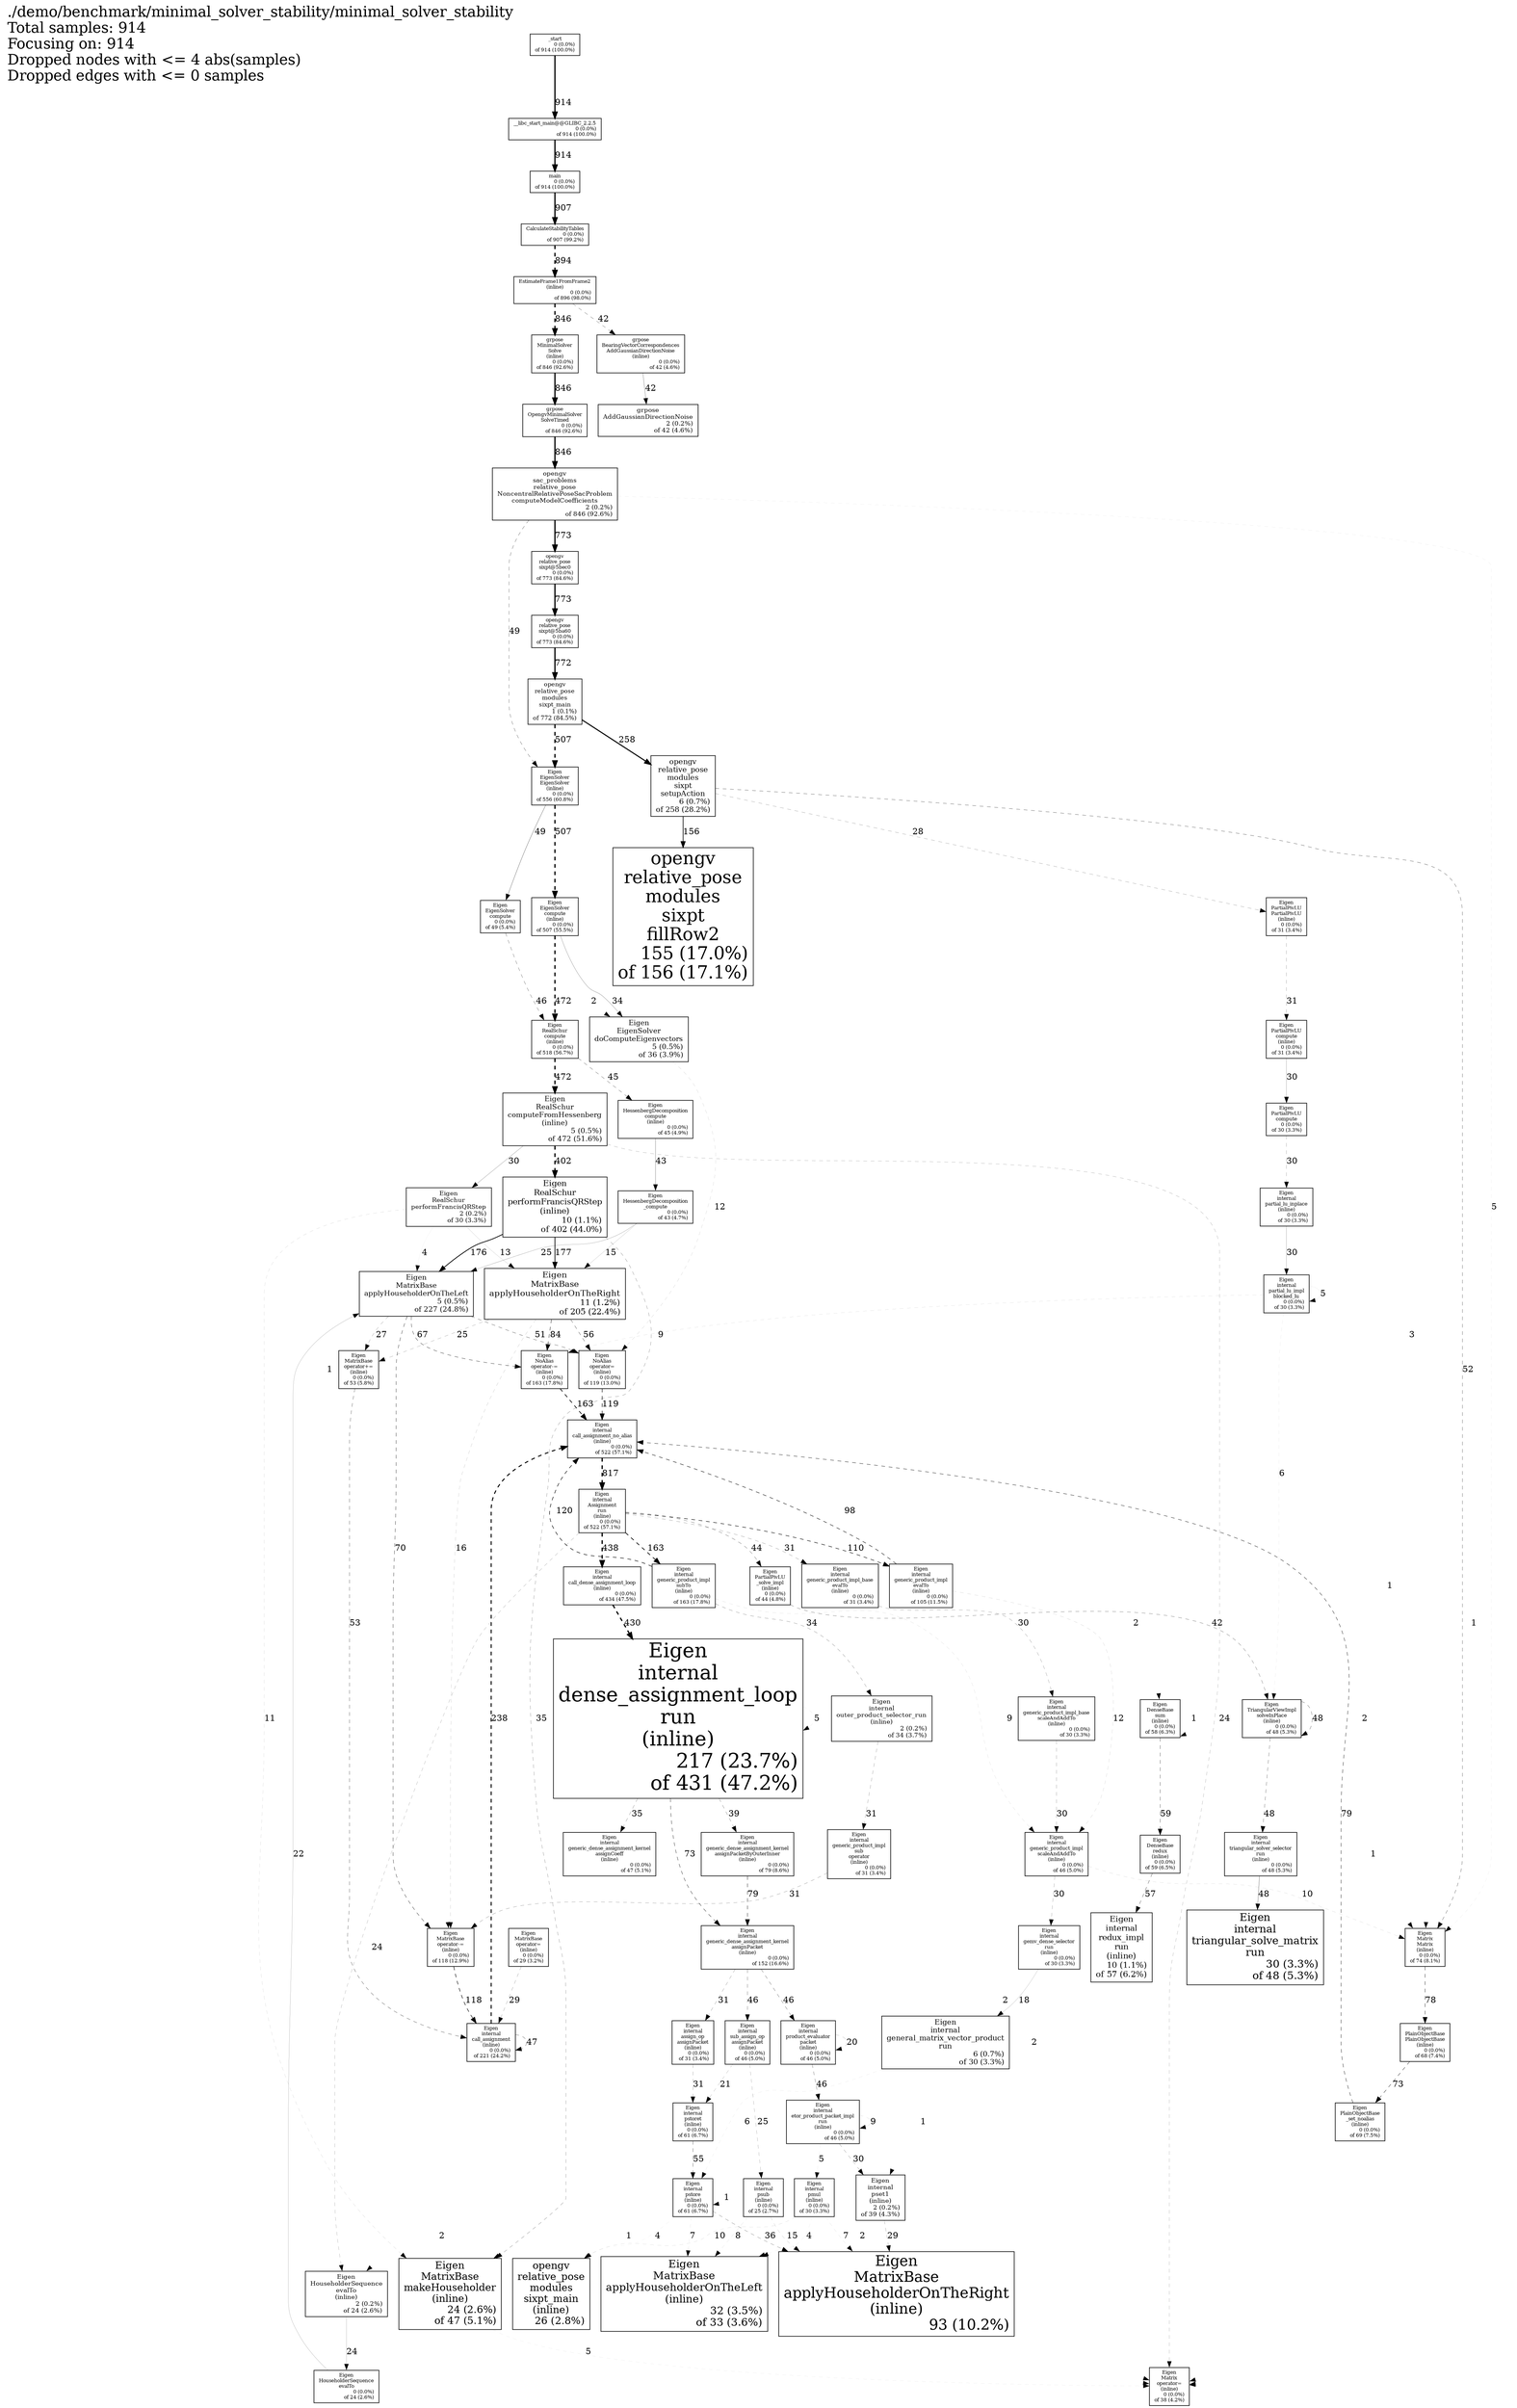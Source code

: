 digraph "./demo/benchmark/minimal_solver_stability/minimal_solver_stability; 914 samples" {
node [width=0.375,height=0.25];
Legend [shape=box,fontsize=24,shape=plaintext,label="./demo/benchmark/minimal_solver_stability/minimal_solver_stability\lTotal samples: 914\lFocusing on: 914\lDropped nodes with <= 4 abs(samples)\lDropped edges with <= 0 samples\l"];
N1 [label="__libc_start_main@@GLIBC_2.2.5\n0 (0.0%)\rof 914 (100.0%)\r",shape=box,fontsize=8.0];
N2 [label="_start\n0 (0.0%)\rof 914 (100.0%)\r",shape=box,fontsize=8.0];
N3 [label="main\n0 (0.0%)\rof 914 (100.0%)\r",shape=box,fontsize=8.0];
N4 [label="CalculateStabilityTables\n0 (0.0%)\rof 907 (99.2%)\r",shape=box,fontsize=8.0];
N5 [label="EstimateFrame1FromFrame2\n(inline)\n0 (0.0%)\rof 896 (98.0%)\r",shape=box,fontsize=8.0];
N6 [label="grpose\nMinimalSolver\nSolve\n(inline)\n0 (0.0%)\rof 846 (92.6%)\r",shape=box,fontsize=8.0];
N7 [label="grpose\nOpengvMinimalSolver\nSolveTimed\n0 (0.0%)\rof 846 (92.6%)\r",shape=box,fontsize=8.0];
N8 [label="opengv\nsac_problems\nrelative_pose\nNoncentralRelativePoseSacProblem\ncomputeModelCoefficients\n2 (0.2%)\rof 846 (92.6%)\r",shape=box,fontsize=10.3];
N9 [label="opengv\nrelative_pose\nsixpt@5ba60\n0 (0.0%)\rof 773 (84.6%)\r",shape=box,fontsize=8.0];
N10 [label="opengv\nrelative_pose\nsixpt@5bec0\n0 (0.0%)\rof 773 (84.6%)\r",shape=box,fontsize=8.0];
N11 [label="opengv\nrelative_pose\nmodules\nsixpt_main\n1 (0.1%)\rof 772 (84.5%)\r",shape=box,fontsize=9.7];
N12 [label="Eigen\nEigenSolver\nEigenSolver\n(inline)\n0 (0.0%)\rof 556 (60.8%)\r",shape=box,fontsize=8.0];
N13 [label="Eigen\ninternal\nAssignment\nrun\n(inline)\n0 (0.0%)\rof 522 (57.1%)\r",shape=box,fontsize=8.0];
N14 [label="Eigen\ninternal\ncall_assignment_no_alias\n(inline)\n0 (0.0%)\rof 522 (57.1%)\r",shape=box,fontsize=8.0];
N15 [label="Eigen\nRealSchur\ncompute\n(inline)\n0 (0.0%)\rof 518 (56.7%)\r",shape=box,fontsize=8.0];
N16 [label="Eigen\nEigenSolver\ncompute\n(inline)\n0 (0.0%)\rof 507 (55.5%)\r",shape=box,fontsize=8.0];
N17 [label="Eigen\nRealSchur\ncomputeFromHessenberg\n(inline)\n5 (0.5%)\rof 472 (51.6%)\r",shape=box,fontsize=11.7];
N18 [label="Eigen\ninternal\ncall_dense_assignment_loop\n(inline)\n0 (0.0%)\rof 434 (47.5%)\r",shape=box,fontsize=8.0];
N19 [label="Eigen\ninternal\ndense_assignment_loop\nrun\n(inline)\n217 (23.7%)\rof 431 (47.2%)\r",shape=box,fontsize=32.4];
N20 [label="Eigen\nRealSchur\nperformFrancisQRStep\n(inline)\n10 (1.1%)\rof 402 (44.0%)\r",shape=box,fontsize=13.2];
N21 [label="opengv\nrelative_pose\nmodules\nsixpt\nsetupAction\n6 (0.7%)\rof 258 (28.2%)\r",shape=box,fontsize=12.1];
N22 [label="Eigen\nMatrixBase\napplyHouseholderOnTheLeft\n5 (0.5%)\rof 227 (24.8%)\r",shape=box,fontsize=11.7];
N23 [label="Eigen\ninternal\ncall_assignment\n(inline)\n0 (0.0%)\rof 221 (24.2%)\r",shape=box,fontsize=8.0];
N24 [label="Eigen\nMatrixBase\napplyHouseholderOnTheRight\n11 (1.2%)\rof 205 (22.4%)\r",shape=box,fontsize=13.5];
N25 [label="Eigen\nNoAlias\noperator-=\n(inline)\n0 (0.0%)\rof 163 (17.8%)\r",shape=box,fontsize=8.0];
N26 [label="Eigen\ninternal\ngeneric_product_impl\nsubTo\n(inline)\n0 (0.0%)\rof 163 (17.8%)\r",shape=box,fontsize=8.0];
N27 [label="opengv\nrelative_pose\nmodules\nsixpt\nfillRow2\n155 (17.0%)\rof 156 (17.1%)\r",shape=box,fontsize=28.6];
N28 [label="Eigen\ninternal\ngeneric_dense_assignment_kernel\nassignPacket\n(inline)\n0 (0.0%)\rof 152 (16.6%)\r",shape=box,fontsize=8.0];
N29 [label="Eigen\nNoAlias\noperator=\n(inline)\n0 (0.0%)\rof 119 (13.0%)\r",shape=box,fontsize=8.0];
N30 [label="Eigen\nMatrixBase\noperator-=\n(inline)\n0 (0.0%)\rof 118 (12.9%)\r",shape=box,fontsize=8.0];
N31 [label="Eigen\ninternal\ngeneric_product_impl\nevalTo\n(inline)\n0 (0.0%)\rof 105 (11.5%)\r",shape=box,fontsize=8.0];
N32 [label="Eigen\nMatrixBase\napplyHouseholderOnTheRight\n(inline)\n93 (10.2%)\r",shape=box,fontsize=23.9];
N33 [label="Eigen\ninternal\ngeneric_dense_assignment_kernel\nassignPacketByOuterInner\n(inline)\n0 (0.0%)\rof 79 (8.6%)\r",shape=box,fontsize=8.0];
N34 [label="Eigen\nMatrix\nMatrix\n(inline)\n0 (0.0%)\rof 74 (8.1%)\r",shape=box,fontsize=8.0];
N35 [label="Eigen\nPlainObjectBase\n_set_noalias\n(inline)\n0 (0.0%)\rof 69 (7.5%)\r",shape=box,fontsize=8.0];
N36 [label="Eigen\nPlainObjectBase\nPlainObjectBase\n(inline)\n0 (0.0%)\rof 68 (7.4%)\r",shape=box,fontsize=8.0];
N37 [label="Eigen\ninternal\npstore\n(inline)\n0 (0.0%)\rof 61 (6.7%)\r",shape=box,fontsize=8.0];
N38 [label="Eigen\ninternal\npstoret\n(inline)\n0 (0.0%)\rof 61 (6.7%)\r",shape=box,fontsize=8.0];
N39 [label="Eigen\nDenseBase\nredux\n(inline)\n0 (0.0%)\rof 59 (6.5%)\r",shape=box,fontsize=8.0];
N40 [label="Eigen\nDenseBase\nsum\n(inline)\n0 (0.0%)\rof 58 (6.3%)\r",shape=box,fontsize=8.0];
N41 [label="Eigen\ninternal\nredux_impl\nrun\n(inline)\n10 (1.1%)\rof 57 (6.2%)\r",shape=box,fontsize=13.2];
N42 [label="Eigen\nMatrixBase\noperator+=\n(inline)\n0 (0.0%)\rof 53 (5.8%)\r",shape=box,fontsize=8.0];
N43 [label="Eigen\nEigenSolver\ncompute\n0 (0.0%)\rof 49 (5.4%)\r",shape=box,fontsize=8.0];
N44 [label="Eigen\nTriangularViewImpl\nsolveInPlace\n(inline)\n0 (0.0%)\rof 48 (5.3%)\r",shape=box,fontsize=8.0];
N45 [label="Eigen\ninternal\ntriangular_solve_matrix\nrun\n30 (3.3%)\rof 48 (5.3%)\r",shape=box,fontsize=17.1];
N46 [label="Eigen\ninternal\ntriangular_solver_selector\nrun\n(inline)\n0 (0.0%)\rof 48 (5.3%)\r",shape=box,fontsize=8.0];
N47 [label="Eigen\nMatrixBase\nmakeHouseholder\n(inline)\n24 (2.6%)\rof 47 (5.1%)\r",shape=box,fontsize=16.1];
N48 [label="Eigen\ninternal\ngeneric_dense_assignment_kernel\nassignCoeff\n(inline)\n0 (0.0%)\rof 47 (5.1%)\r",shape=box,fontsize=8.0];
N49 [label="Eigen\ninternal\netor_product_packet_impl\nrun\n(inline)\n0 (0.0%)\rof 46 (5.0%)\r",shape=box,fontsize=8.0];
N50 [label="Eigen\ninternal\ngeneric_product_impl\nscaleAndAddTo\n(inline)\n0 (0.0%)\rof 46 (5.0%)\r",shape=box,fontsize=8.0];
N51 [label="Eigen\ninternal\nproduct_evaluator\npacket\n(inline)\n0 (0.0%)\rof 46 (5.0%)\r",shape=box,fontsize=8.0];
N52 [label="Eigen\ninternal\nsub_assign_op\nassignPacket\n(inline)\n0 (0.0%)\rof 46 (5.0%)\r",shape=box,fontsize=8.0];
N53 [label="Eigen\nHessenbergDecomposition\ncompute\n(inline)\n0 (0.0%)\rof 45 (4.9%)\r",shape=box,fontsize=8.0];
N54 [label="Eigen\nPartialPivLU\n_solve_impl\n(inline)\n0 (0.0%)\rof 44 (4.8%)\r",shape=box,fontsize=8.0];
N55 [label="Eigen\nHessenbergDecomposition\n_compute\n0 (0.0%)\rof 43 (4.7%)\r",shape=box,fontsize=8.0];
N56 [label="grpose\nAddGaussianDirectionNoise\n2 (0.2%)\rof 42 (4.6%)\r",shape=box,fontsize=10.3];
N57 [label="grpose\nBearingVectorCorrespondences\nAddGaussianDirectionNoise\n(inline)\n0 (0.0%)\rof 42 (4.6%)\r",shape=box,fontsize=8.0];
N58 [label="Eigen\ninternal\npset1\n(inline)\n2 (0.2%)\rof 39 (4.3%)\r",shape=box,fontsize=10.3];
N59 [label="Eigen\nMatrix\noperator=\n(inline)\n0 (0.0%)\rof 38 (4.2%)\r",shape=box,fontsize=8.0];
N60 [label="Eigen\nEigenSolver\ndoComputeEigenvectors\n5 (0.5%)\rof 36 (3.9%)\r",shape=box,fontsize=11.7];
N61 [label="Eigen\ninternal\nouter_product_selector_run\n(inline)\n2 (0.2%)\rof 34 (3.7%)\r",shape=box,fontsize=10.3];
N62 [label="Eigen\nMatrixBase\napplyHouseholderOnTheLeft\n(inline)\n32 (3.5%)\rof 33 (3.6%)\r",shape=box,fontsize=17.4];
N63 [label="Eigen\nPartialPivLU\nPartialPivLU\n(inline)\n0 (0.0%)\rof 31 (3.4%)\r",shape=box,fontsize=8.0];
N64 [label="Eigen\nPartialPivLU\ncompute\n(inline)\n0 (0.0%)\rof 31 (3.4%)\r",shape=box,fontsize=8.0];
N65 [label="Eigen\ninternal\nassign_op\nassignPacket\n(inline)\n0 (0.0%)\rof 31 (3.4%)\r",shape=box,fontsize=8.0];
N66 [label="Eigen\ninternal\ngeneric_product_impl\nsub\noperator\n(inline)\n0 (0.0%)\rof 31 (3.4%)\r",shape=box,fontsize=8.0];
N67 [label="Eigen\ninternal\ngeneric_product_impl_base\nevalTo\n(inline)\n0 (0.0%)\rof 31 (3.4%)\r",shape=box,fontsize=8.0];
N68 [label="Eigen\nPartialPivLU\ncompute\n0 (0.0%)\rof 30 (3.3%)\r",shape=box,fontsize=8.0];
N69 [label="Eigen\nRealSchur\nperformFrancisQRStep\n2 (0.2%)\rof 30 (3.3%)\r",shape=box,fontsize=10.3];
N70 [label="Eigen\ninternal\ngemv_dense_selector\nrun\n(inline)\n0 (0.0%)\rof 30 (3.3%)\r",shape=box,fontsize=8.0];
N71 [label="Eigen\ninternal\ngeneral_matrix_vector_product\nrun\n6 (0.7%)\rof 30 (3.3%)\r",shape=box,fontsize=12.1];
N72 [label="Eigen\ninternal\ngeneric_product_impl_base\nscaleAndAddTo\n(inline)\n0 (0.0%)\rof 30 (3.3%)\r",shape=box,fontsize=8.0];
N73 [label="Eigen\ninternal\npartial_lu_impl\nblocked_lu\n0 (0.0%)\rof 30 (3.3%)\r",shape=box,fontsize=8.0];
N74 [label="Eigen\ninternal\npartial_lu_inplace\n(inline)\n0 (0.0%)\rof 30 (3.3%)\r",shape=box,fontsize=8.0];
N75 [label="Eigen\ninternal\npmul\n(inline)\n0 (0.0%)\rof 30 (3.3%)\r",shape=box,fontsize=8.0];
N76 [label="Eigen\nMatrixBase\noperator=\n(inline)\n0 (0.0%)\rof 29 (3.2%)\r",shape=box,fontsize=8.0];
N77 [label="opengv\nrelative_pose\nmodules\nsixpt_main\n(inline)\n26 (2.8%)\r",shape=box,fontsize=16.4];
N78 [label="Eigen\ninternal\npsub\n(inline)\n0 (0.0%)\rof 25 (2.7%)\r",shape=box,fontsize=8.0];
N79 [label="Eigen\nHouseholderSequence\nevalTo\n0 (0.0%)\rof 24 (2.6%)\r",shape=box,fontsize=8.0];
N80 [label="Eigen\nHouseholderSequence\nevalTo\n(inline)\n2 (0.2%)\rof 24 (2.6%)\r",shape=box,fontsize=10.3];
N2 -> N1 [label=914, weight=118, style="setlinewidth(2.000000)"];
N1 -> N3 [label=914, weight=118, style="setlinewidth(2.000000)"];
N3 -> N4 [label=907, weight=117, style="setlinewidth(2.000000)"];
N4 -> N5 [label=894, weight=116, style="setlinewidth(2.000000),dashed"];
N7 -> N8 [label=846, weight=111, style="setlinewidth(2.000000)"];
N5 -> N6 [label=846, weight=111, style="setlinewidth(2.000000),dashed"];
N6 -> N7 [label=846, weight=111, style="setlinewidth(2.000000)"];
N14 -> N13 [label=817, weight=109, style="setlinewidth(2.000000),dashed"];
N8 -> N10 [label=773, weight=105, style="setlinewidth(2.000000)"];
N10 -> N9 [label=773, weight=105, style="setlinewidth(2.000000)"];
N9 -> N11 [label=772, weight=105, style="setlinewidth(2.000000)"];
N11 -> N12 [label=507, weight=78, style="setlinewidth(2.000000),dashed"];
N12 -> N16 [label=507, weight=78, style="setlinewidth(2.000000),dashed"];
N16 -> N15 [label=472, weight=74, style="setlinewidth(2.000000),dashed"];
N15 -> N17 [label=472, weight=74, style="setlinewidth(2.000000),dashed"];
N13 -> N18 [label=438, weight=70, style="setlinewidth(2.000000),dashed"];
N18 -> N19 [label=430, weight=69, style="setlinewidth(2.000000),dashed"];
N17 -> N20 [label=402, weight=66, style="setlinewidth(2.000000),dashed"];
N11 -> N21 [label=258, weight=48, style="setlinewidth(1.693654)"];
N23 -> N14 [label=238, weight=46, style="setlinewidth(1.562363),dashed"];
N20 -> N24 [label=177, weight=37, style="setlinewidth(1.161926)"];
N20 -> N22 [label=176, weight=37, style="setlinewidth(1.155361)"];
N13 -> N26 [label=163, weight=35, style="setlinewidth(1.070022),dashed"];
N25 -> N14 [label=163, weight=35, style="setlinewidth(1.070022),dashed"];
N21 -> N27 [label=156, weight=34, style="setlinewidth(1.024070)"];
N26 -> N14 [label=120, weight=28, style="setlinewidth(0.787746),dashed"];
N29 -> N14 [label=119, weight=28, style="setlinewidth(0.781182),dashed"];
N30 -> N23 [label=118, weight=28, style="setlinewidth(0.774617),dashed"];
N13 -> N31 [label=110, weight=26, style="setlinewidth(0.722101),dashed"];
N31 -> N14 [label=98, weight=24, style="setlinewidth(0.643326),dashed"];
N24 -> N25 [label=84, weight=22, style="setlinewidth(0.551422),dashed"];
N33 -> N28 [label=79, weight=21, style="setlinewidth(0.518600),dashed"];
N35 -> N14 [label=79, weight=21, style="setlinewidth(0.518600),dashed"];
N34 -> N36 [label=78, weight=21, style="setlinewidth(0.512035),dashed"];
N19 -> N28 [label=73, weight=20, style="setlinewidth(0.479212),dashed"];
N36 -> N35 [label=73, weight=20, style="setlinewidth(0.479212),dashed"];
N22 -> N30 [label=70, weight=19, style="setlinewidth(0.459519),dashed"];
N22 -> N25 [label=67, weight=18, style="setlinewidth(0.439825),dashed"];
N40 -> N39 [label=59, weight=17, style="setlinewidth(0.387309),dashed"];
N39 -> N41 [label=57, weight=16, style="setlinewidth(0.374179),dashed"];
N24 -> N29 [label=56, weight=16, style="setlinewidth(0.367615),dashed"];
N38 -> N37 [label=55, weight=16, style="setlinewidth(0.361050),dashed"];
N42 -> N23 [label=53, weight=16, style="setlinewidth(0.347921),dashed"];
N21 -> N34 [label=52, weight=15, style="setlinewidth(0.341357),dashed"];
N22 -> N29 [label=51, weight=15, style="setlinewidth(0.334792),dashed"];
N8 -> N12 [label=49, weight=15, style="setlinewidth(0.321663),dashed"];
N12 -> N43 [label=49, weight=15, style="setlinewidth(0.321663)"];
N44 -> N46 [label=48, weight=15, style="setlinewidth(0.315098),dashed"];
N46 -> N45 [label=48, weight=15, style="setlinewidth(0.315098)"];
N44 -> N44 [label=48, weight=15, style="setlinewidth(0.315098),dashed"];
N23 -> N23 [label=47, weight=14, style="setlinewidth(0.308534),dashed"];
N28 -> N52 [label=46, weight=14, style="setlinewidth(0.301969),dashed"];
N51 -> N49 [label=46, weight=14, style="setlinewidth(0.301969),dashed"];
N28 -> N51 [label=46, weight=14, style="setlinewidth(0.301969),dashed"];
N43 -> N15 [label=46, weight=14, style="setlinewidth(0.301969),dashed"];
N15 -> N53 [label=45, weight=14, style="setlinewidth(0.295405),dashed"];
N13 -> N54 [label=44, weight=14, style="setlinewidth(0.288840),dashed"];
N53 -> N55 [label=43, weight=13, style="setlinewidth(0.282276)"];
N54 -> N44 [label=42, weight=13, style="setlinewidth(0.275711),dashed"];
N57 -> N56 [label=42, weight=13, style="setlinewidth(0.275711)"];
N5 -> N57 [label=42, weight=13, style="setlinewidth(0.275711),dashed"];
N19 -> N33 [label=39, weight=12, style="setlinewidth(0.256018),dashed"];
N37 -> N32 [label=36, weight=12, style="setlinewidth(0.236324),dashed"];
N20 -> N47 [label=35, weight=12, style="setlinewidth(0.229759),dashed"];
N19 -> N48 [label=35, weight=12, style="setlinewidth(0.229759),dashed"];
N16 -> N60 [label=34, weight=11, style="setlinewidth(0.223195)"];
N26 -> N61 [label=34, weight=11, style="setlinewidth(0.223195),dashed"];
N28 -> N65 [label=31, weight=11, style="setlinewidth(0.203501),dashed"];
N63 -> N64 [label=31, weight=11, style="setlinewidth(0.203501),dashed"];
N13 -> N67 [label=31, weight=11, style="setlinewidth(0.203501),dashed"];
N66 -> N30 [label=31, weight=11, style="setlinewidth(0.203501),dashed"];
N65 -> N38 [label=31, weight=11, style="setlinewidth(0.203501),dashed"];
N61 -> N66 [label=31, weight=11, style="setlinewidth(0.203501),dashed"];
N50 -> N70 [label=30, weight=10, style="setlinewidth(0.196937),dashed"];
N64 -> N68 [label=30, weight=10, style="setlinewidth(0.196937)"];
N67 -> N72 [label=30, weight=10, style="setlinewidth(0.196937),dashed"];
N72 -> N50 [label=30, weight=10, style="setlinewidth(0.196937),dashed"];
N17 -> N69 [label=30, weight=10, style="setlinewidth(0.196937)"];
N68 -> N74 [label=30, weight=10, style="setlinewidth(0.196937),dashed"];
N49 -> N58 [label=30, weight=10, style="setlinewidth(0.196937),dashed"];
N74 -> N73 [label=30, weight=10, style="setlinewidth(0.196937)"];
N58 -> N32 [label=29, weight=10, style="setlinewidth(0.190372),dashed"];
N76 -> N23 [label=29, weight=10, style="setlinewidth(0.190372),dashed"];
N21 -> N63 [label=28, weight=10, style="setlinewidth(0.183807),dashed"];
N22 -> N42 [label=27, weight=10, style="setlinewidth(0.177243),dashed"];
N52 -> N78 [label=25, weight=9, style="setlinewidth(0.164114),dashed"];
N55 -> N22 [label=25, weight=9, style="setlinewidth(0.164114)"];
N24 -> N42 [label=25, weight=9, style="setlinewidth(0.164114),dashed"];
N13 -> N80 [label=24, weight=9, style="setlinewidth(0.157549),dashed"];
N17 -> N59 [label=24, weight=9, style="setlinewidth(0.157549),dashed"];
N80 -> N79 [label=24, weight=9, style="setlinewidth(0.157549)"];
N79 -> N22 [label=22, weight=8, style="setlinewidth(0.144420)"];
N52 -> N38 [label=21, weight=8, style="setlinewidth(0.137856),dashed"];
N51 -> N51 [label=20, weight=8, style="setlinewidth(0.131291),dashed"];
N70 -> N71 [label=18, weight=7, style="setlinewidth(0.118162)"];
N24 -> N30 [label=16, weight=6, style="setlinewidth(0.105033),dashed"];
N55 -> N24 [label=15, weight=6, style="setlinewidth(0.098468)"];
N78 -> N32 [label=15, weight=6, style="setlinewidth(0.098468),dashed"];
N69 -> N24 [label=13, weight=6, style="setlinewidth(0.085339)"];
N60 -> N29 [label=12, weight=5, style="setlinewidth(0.078775),dashed"];
N31 -> N50 [label=12, weight=5, style="setlinewidth(0.078775),dashed"];
N69 -> N47 [label=11, weight=5, style="setlinewidth(0.072210),dashed"];
N75 -> N77 [label=10, weight=5, style="setlinewidth(0.065646),dashed"];
N50 -> N34 [label=10, weight=5, style="setlinewidth(0.065646),dashed"];
N26 -> N50 [label=9, weight=4, style="setlinewidth(0.059081),dashed"];
N73 -> N25 [label=9, weight=4, style="setlinewidth(0.059081),dashed"];
N49 -> N49 [label=9, weight=4, style="setlinewidth(0.059081),dashed"];
N78 -> N62 [label=8, weight=4, style="setlinewidth(0.052516),dashed"];
N37 -> N62 [label=7, weight=3, style="setlinewidth(0.045952),dashed"];
N75 -> N32 [label=7, weight=3, style="setlinewidth(0.045952),dashed"];
N73 -> N44 [label=6, weight=3, style="setlinewidth(0.039387),dashed"];
N71 -> N37 [label=6, weight=3, style="setlinewidth(0.039387),dashed"];
N8 -> N34 [label=5, weight=3, style="setlinewidth(0.032823),dashed"];
N19 -> N19 [label=5, weight=3, style="setlinewidth(0.032823),dashed"];
N49 -> N75 [label=5, weight=3, style="setlinewidth(0.032823),dashed"];
N73 -> N73 [label=5, weight=3, style="setlinewidth(0.032823)"];
N47 -> N59 [label=5, weight=3, style="setlinewidth(0.032823),dashed"];
N69 -> N22 [label=4, weight=2, style="setlinewidth(0.026258)"];
N37 -> N77 [label=4, weight=2, style="setlinewidth(0.026258),dashed"];
N75 -> N62 [label=4, weight=2, style="setlinewidth(0.026258),dashed"];
N11 -> N34 [label=3, weight=2, style="setlinewidth(0.019694),dashed"];
N43 -> N60 [label=2, weight=1, style="setlinewidth(0.013129)"];
N31 -> N40 [label=2, weight=1, style="setlinewidth(0.013129),dashed"];
N37 -> N80 [label=2, weight=1, style="setlinewidth(0.013129),dashed"];
N58 -> N62 [label=2, weight=1, style="setlinewidth(0.013129),dashed"];
N54 -> N59 [label=2, weight=1, style="setlinewidth(0.013129),dashed"];
N53 -> N59 [label=2, weight=1, style="setlinewidth(0.013129),dashed"];
N13 -> N59 [label=2, weight=1, style="setlinewidth(0.013129),dashed"];
N71 -> N58 [label=1, weight=1, style="setlinewidth(0.006565),dashed"];
N37 -> N37 [label=1, weight=1, style="setlinewidth(0.006565),dashed"];
N16 -> N59 [label=1, weight=1, style="setlinewidth(0.006565),dashed"];
N61 -> N34 [label=1, weight=1, style="setlinewidth(0.006565),dashed"];
N64 -> N59 [label=1, weight=1, style="setlinewidth(0.006565),dashed"];
N21 -> N30 [label=1, weight=1, style="setlinewidth(0.006565),dashed"];
N37 -> N47 [label=1, weight=1, style="setlinewidth(0.006565),dashed"];
N40 -> N40 [label=1, weight=1, style="setlinewidth(0.006565),dashed"];
}
